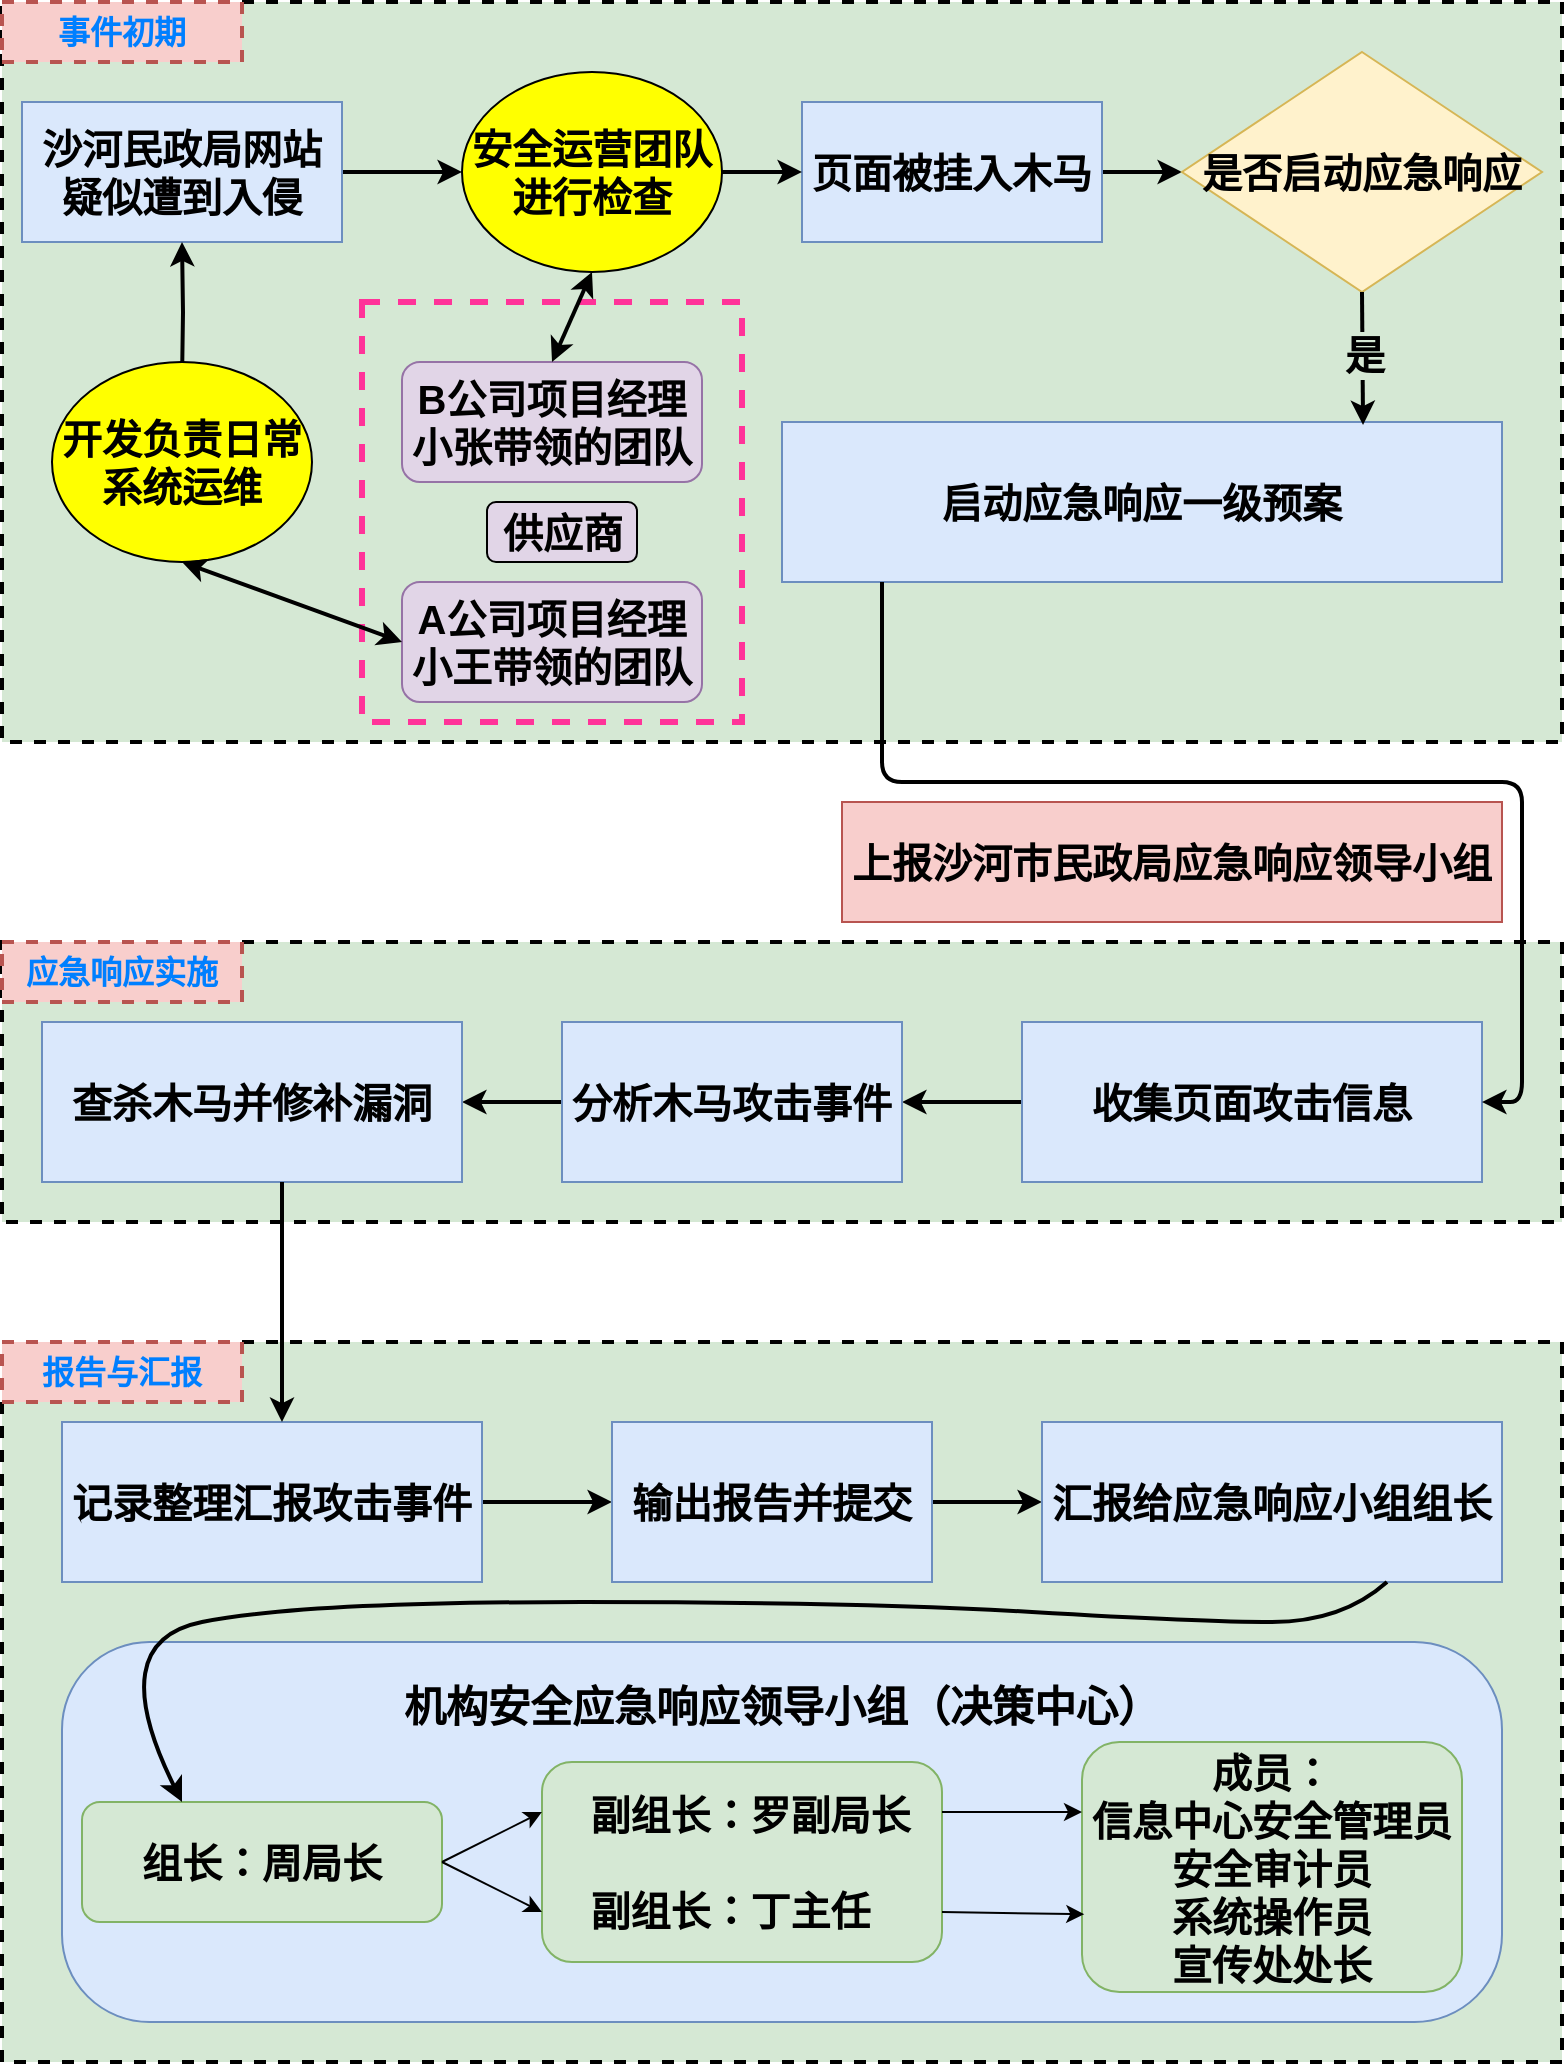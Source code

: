 <mxfile version="15.0.3" type="github"><diagram id="8XDpt3jd6d8WKyGOwHS5" name="第 1 页"><mxGraphModel dx="1038" dy="547" grid="1" gridSize="10" guides="1" tooltips="1" connect="1" arrows="1" fold="1" page="1" pageScale="1" pageWidth="827" pageHeight="1169" background="#ffffff" math="0" shadow="0"><root><mxCell id="0"/><mxCell id="1" parent="0"/><mxCell id="aA0rcjM5cAi_n5jGCMjC-2" value="" style="whiteSpace=wrap;html=1;dashed=1;fillColor=#d5e8d4;strokeWidth=2;" parent="1" vertex="1"><mxGeometry x="40" y="120" width="780" height="370" as="geometry"/></mxCell><mxCell id="aA0rcjM5cAi_n5jGCMjC-4" value="&lt;font style=&quot;font-size: 16px&quot; color=&quot;#007fff&quot;&gt;&lt;b&gt;事件初期&lt;/b&gt;&lt;/font&gt;" style="whiteSpace=wrap;html=1;dashed=1;strokeWidth=2;fillColor=#f8cecc;strokeColor=#b85450;" parent="1" vertex="1"><mxGeometry x="40" y="120" width="120" height="30" as="geometry"/></mxCell><mxCell id="aA0rcjM5cAi_n5jGCMjC-72" value="" style="edgeStyle=orthogonalEdgeStyle;rounded=0;orthogonalLoop=1;jettySize=auto;html=1;labelBackgroundColor=none;strokeWidth=2;fillColor=#00FFFF;" parent="1" source="aA0rcjM5cAi_n5jGCMjC-7" target="aA0rcjM5cAi_n5jGCMjC-55" edge="1"><mxGeometry relative="1" as="geometry"/></mxCell><mxCell id="aA0rcjM5cAi_n5jGCMjC-7" value="&lt;font style=&quot;font-size: 20px&quot;&gt;&lt;b&gt;沙河民政局网站疑似遭到入侵&lt;/b&gt;&lt;/font&gt;" style="whiteSpace=wrap;html=1;strokeWidth=1;fillColor=#dae8fc;strokeColor=#6c8ebf;" parent="1" vertex="1"><mxGeometry x="50" y="170" width="160" height="70" as="geometry"/></mxCell><mxCell id="aA0rcjM5cAi_n5jGCMjC-13" value="&lt;font style=&quot;font-size: 20px&quot;&gt;&lt;b&gt;启动应急响应一级预案&lt;/b&gt;&lt;/font&gt;" style="whiteSpace=wrap;html=1;strokeWidth=1;fillColor=#dae8fc;strokeColor=#6c8ebf;" parent="1" vertex="1"><mxGeometry x="430" y="330" width="360" height="80" as="geometry"/></mxCell><mxCell id="aA0rcjM5cAi_n5jGCMjC-15" value="" style="whiteSpace=wrap;html=1;strokeWidth=2;dashed=1;fillColor=#d5e8d4;" parent="1" vertex="1"><mxGeometry x="40" y="590" width="780" height="140" as="geometry"/></mxCell><mxCell id="aA0rcjM5cAi_n5jGCMjC-21" value="" style="edgeStyle=orthogonalEdgeStyle;orthogonalLoop=1;jettySize=auto;html=1;strokeWidth=2;" parent="1" source="aA0rcjM5cAi_n5jGCMjC-17" target="aA0rcjM5cAi_n5jGCMjC-20" edge="1"><mxGeometry relative="1" as="geometry"/></mxCell><mxCell id="aA0rcjM5cAi_n5jGCMjC-17" value="&lt;font style=&quot;font-size: 20px&quot;&gt;&lt;b&gt;收集页面攻击信息&lt;/b&gt;&lt;/font&gt;" style="whiteSpace=wrap;html=1;strokeWidth=1;fillColor=#dae8fc;strokeColor=#6c8ebf;" parent="1" vertex="1"><mxGeometry x="550" y="630" width="230" height="80" as="geometry"/></mxCell><mxCell id="aA0rcjM5cAi_n5jGCMjC-19" style="edgeStyle=orthogonalEdgeStyle;orthogonalLoop=1;jettySize=auto;html=1;strokeWidth=2;" parent="1" source="aA0rcjM5cAi_n5jGCMjC-13" target="aA0rcjM5cAi_n5jGCMjC-17" edge="1"><mxGeometry relative="1" as="geometry"><Array as="points"><mxPoint x="480" y="510"/><mxPoint x="800" y="510"/><mxPoint x="800" y="670"/></Array></mxGeometry></mxCell><mxCell id="aA0rcjM5cAi_n5jGCMjC-23" value="" style="edgeStyle=orthogonalEdgeStyle;orthogonalLoop=1;jettySize=auto;html=1;strokeWidth=2;" parent="1" source="aA0rcjM5cAi_n5jGCMjC-20" target="aA0rcjM5cAi_n5jGCMjC-22" edge="1"><mxGeometry relative="1" as="geometry"/></mxCell><mxCell id="aA0rcjM5cAi_n5jGCMjC-20" value="&lt;font style=&quot;font-size: 20px&quot;&gt;&lt;b&gt;分析木马攻击事件&lt;/b&gt;&lt;/font&gt;" style="whiteSpace=wrap;html=1;strokeColor=#6c8ebf;strokeWidth=1;fillColor=#dae8fc;" parent="1" vertex="1"><mxGeometry x="320" y="630" width="170" height="80" as="geometry"/></mxCell><mxCell id="aA0rcjM5cAi_n5jGCMjC-22" value="&lt;b&gt;&lt;font style=&quot;font-size: 20px&quot;&gt;查杀木马并修补漏洞&lt;/font&gt;&lt;/b&gt;" style="whiteSpace=wrap;html=1;strokeColor=#6c8ebf;strokeWidth=1;fillColor=#dae8fc;" parent="1" vertex="1"><mxGeometry x="60" y="630" width="210" height="80" as="geometry"/></mxCell><mxCell id="aA0rcjM5cAi_n5jGCMjC-24" value="&lt;font style=&quot;font-size: 16px&quot; color=&quot;#007fff&quot;&gt;&lt;b&gt;应急响应实施&lt;/b&gt;&lt;/font&gt;" style="whiteSpace=wrap;html=1;dashed=1;strokeWidth=2;fillColor=#f8cecc;strokeColor=#b85450;" parent="1" vertex="1"><mxGeometry x="40" y="590" width="120" height="30" as="geometry"/></mxCell><mxCell id="aA0rcjM5cAi_n5jGCMjC-25" value="" style="whiteSpace=wrap;html=1;dashed=1;fillColor=#d5e8d4;strokeWidth=2;" parent="1" vertex="1"><mxGeometry x="40" y="790" width="780" height="360" as="geometry"/></mxCell><mxCell id="aA0rcjM5cAi_n5jGCMjC-26" value="&lt;font color=&quot;#007fff&quot; size=&quot;1&quot;&gt;&lt;b style=&quot;font-size: 16px&quot;&gt;报告与汇报&lt;/b&gt;&lt;/font&gt;" style="whiteSpace=wrap;html=1;dashed=1;strokeWidth=2;fillColor=#f8cecc;strokeColor=#b85450;" parent="1" vertex="1"><mxGeometry x="40" y="790" width="120" height="30" as="geometry"/></mxCell><mxCell id="aA0rcjM5cAi_n5jGCMjC-39" value="" style="edgeStyle=orthogonalEdgeStyle;orthogonalLoop=1;jettySize=auto;html=1;strokeWidth=2;" parent="1" source="aA0rcjM5cAi_n5jGCMjC-28" target="aA0rcjM5cAi_n5jGCMjC-38" edge="1"><mxGeometry relative="1" as="geometry"/></mxCell><mxCell id="aA0rcjM5cAi_n5jGCMjC-28" value="&lt;font style=&quot;font-size: 20px&quot;&gt;&lt;b&gt;记录整理汇报攻击事件&lt;/b&gt;&lt;/font&gt;" style="whiteSpace=wrap;html=1;strokeColor=#6c8ebf;strokeWidth=1;fillColor=#dae8fc;" parent="1" vertex="1"><mxGeometry x="70" y="830" width="210" height="80" as="geometry"/></mxCell><mxCell id="aA0rcjM5cAi_n5jGCMjC-29" style="edgeStyle=orthogonalEdgeStyle;orthogonalLoop=1;jettySize=auto;html=1;strokeWidth=2;" parent="1" source="aA0rcjM5cAi_n5jGCMjC-22" target="aA0rcjM5cAi_n5jGCMjC-28" edge="1"><mxGeometry relative="1" as="geometry"><Array as="points"><mxPoint x="180" y="780"/><mxPoint x="180" y="780"/></Array></mxGeometry></mxCell><mxCell id="aA0rcjM5cAi_n5jGCMjC-41" value="" style="edgeStyle=orthogonalEdgeStyle;orthogonalLoop=1;jettySize=auto;html=1;strokeWidth=2;" parent="1" source="aA0rcjM5cAi_n5jGCMjC-38" target="aA0rcjM5cAi_n5jGCMjC-40" edge="1"><mxGeometry relative="1" as="geometry"/></mxCell><mxCell id="aA0rcjM5cAi_n5jGCMjC-38" value="&lt;b&gt;&lt;font style=&quot;font-size: 20px&quot;&gt;输出报告并提交&lt;/font&gt;&lt;/b&gt;" style="whiteSpace=wrap;html=1;strokeColor=#6c8ebf;strokeWidth=1;fillColor=#dae8fc;" parent="1" vertex="1"><mxGeometry x="345" y="830" width="160" height="80" as="geometry"/></mxCell><mxCell id="aA0rcjM5cAi_n5jGCMjC-40" value="&lt;font style=&quot;font-size: 20px&quot;&gt;&lt;b&gt;汇报给应急响应小组组长&lt;/b&gt;&lt;/font&gt;" style="whiteSpace=wrap;html=1;strokeColor=#6c8ebf;strokeWidth=1;fillColor=#dae8fc;" parent="1" vertex="1"><mxGeometry x="560" y="830" width="230" height="80" as="geometry"/></mxCell><mxCell id="aA0rcjM5cAi_n5jGCMjC-48" style="edgeStyle=orthogonalEdgeStyle;rounded=0;orthogonalLoop=1;jettySize=auto;html=1;exitX=1;exitY=0.5;exitDx=0;exitDy=0;entryX=0;entryY=0.5;entryDx=0;entryDy=0;strokeWidth=2;" parent="1" source="aA0rcjM5cAi_n5jGCMjC-43" target="aA0rcjM5cAi_n5jGCMjC-45" edge="1"><mxGeometry relative="1" as="geometry"/></mxCell><mxCell id="aA0rcjM5cAi_n5jGCMjC-43" value="&lt;b&gt;&lt;font style=&quot;font-size: 20px&quot;&gt;页面被挂入木马&lt;/font&gt;&lt;/b&gt;" style="rounded=0;whiteSpace=wrap;html=1;strokeColor=#6c8ebf;strokeWidth=1;labelBorderColor=none;fillColor=#dae8fc;" parent="1" vertex="1"><mxGeometry x="440" y="170" width="150" height="70" as="geometry"/></mxCell><mxCell id="aA0rcjM5cAi_n5jGCMjC-45" value="&lt;font style=&quot;font-size: 20px&quot;&gt;&lt;b&gt;是否启动应急响应&lt;/b&gt;&lt;/font&gt;" style="rhombus;whiteSpace=wrap;html=1;strokeColor=#d6b656;strokeWidth=1;fillColor=#fff2cc;" parent="1" vertex="1"><mxGeometry x="630" y="145" width="180" height="120" as="geometry"/></mxCell><mxCell id="aA0rcjM5cAi_n5jGCMjC-74" value="" style="edgeStyle=orthogonalEdgeStyle;rounded=0;orthogonalLoop=1;jettySize=auto;html=1;labelBackgroundColor=none;strokeWidth=2;fillColor=#00FFFF;" parent="1" source="aA0rcjM5cAi_n5jGCMjC-55" target="aA0rcjM5cAi_n5jGCMjC-43" edge="1"><mxGeometry relative="1" as="geometry"/></mxCell><mxCell id="aA0rcjM5cAi_n5jGCMjC-55" value="&lt;font style=&quot;font-size: 20px&quot;&gt;&lt;b&gt;安全运营团队进行检查&lt;/b&gt;&lt;/font&gt;" style="ellipse;whiteSpace=wrap;html=1;strokeColor=#000000;strokeWidth=1;fillColor=#FFFF00;" parent="1" vertex="1"><mxGeometry x="270" y="155" width="130" height="100" as="geometry"/></mxCell><mxCell id="aA0rcjM5cAi_n5jGCMjC-63" value="" style="endArrow=classic;html=1;strokeWidth=2;fillColor=#00FFFF;exitX=0.5;exitY=1;exitDx=0;exitDy=0;labelBackgroundColor=none;entryX=0.807;entryY=0.019;entryDx=0;entryDy=0;entryPerimeter=0;" parent="1" source="aA0rcjM5cAi_n5jGCMjC-45" target="aA0rcjM5cAi_n5jGCMjC-13" edge="1"><mxGeometry relative="1" as="geometry"><mxPoint x="370" y="360" as="sourcePoint"/><mxPoint x="720" y="310" as="targetPoint"/></mxGeometry></mxCell><mxCell id="aA0rcjM5cAi_n5jGCMjC-64" value="&lt;b&gt;&lt;font style=&quot;font-size: 20px&quot;&gt;是&lt;/font&gt;&lt;/b&gt;" style="edgeLabel;resizable=0;html=1;align=center;verticalAlign=middle;labelBackgroundColor=#d5e8d4;" parent="aA0rcjM5cAi_n5jGCMjC-63" connectable="0" vertex="1"><mxGeometry relative="1" as="geometry"><mxPoint y="-3" as="offset"/></mxGeometry></mxCell><mxCell id="aA0rcjM5cAi_n5jGCMjC-79" value="" style="edgeStyle=orthogonalEdgeStyle;rounded=0;orthogonalLoop=1;jettySize=auto;html=1;labelBackgroundColor=none;strokeWidth=2;fillColor=#00FFFF;" parent="1" target="aA0rcjM5cAi_n5jGCMjC-7" edge="1"><mxGeometry relative="1" as="geometry"><mxPoint x="130" y="310" as="sourcePoint"/></mxGeometry></mxCell><mxCell id="aA0rcjM5cAi_n5jGCMjC-82" value="&lt;font style=&quot;font-size: 20px&quot;&gt;&lt;b&gt;开发&lt;/b&gt;&lt;/font&gt;&lt;span style=&quot;font-size: 20px&quot;&gt;&lt;b&gt;负责日常系统运维&lt;/b&gt;&lt;/span&gt;" style="ellipse;whiteSpace=wrap;html=1;strokeColor=#000000;strokeWidth=1;fillColor=#FFFF00;" parent="1" vertex="1"><mxGeometry x="65" y="300" width="130" height="100" as="geometry"/></mxCell><mxCell id="aA0rcjM5cAi_n5jGCMjC-85" value="" style="rounded=0;whiteSpace=wrap;html=1;labelBackgroundColor=#d5e8d4;strokeWidth=3;fillColor=#d5e8d4;dashed=1;strokeColor=#FF3399;" parent="1" vertex="1"><mxGeometry x="220" y="270" width="190" height="210" as="geometry"/></mxCell><mxCell id="aA0rcjM5cAi_n5jGCMjC-81" value="&lt;div&gt;&lt;span style=&quot;font-size: 20px&quot;&gt;&lt;b&gt;B公&lt;/b&gt;&lt;/span&gt;&lt;b style=&quot;font-size: 20px&quot;&gt;司项目经理小张带领的团队&lt;/b&gt;&lt;/div&gt;" style="rounded=1;whiteSpace=wrap;html=1;labelBackgroundColor=#none;strokeColor=#9673a6;strokeWidth=1;fillColor=#e1d5e7;" parent="1" vertex="1"><mxGeometry x="240" y="300" width="150" height="60" as="geometry"/></mxCell><mxCell id="aA0rcjM5cAi_n5jGCMjC-80" value="&lt;b&gt;&lt;font style=&quot;font-size: 20px&quot;&gt;A公司项目经理小王带领的团队&lt;/font&gt;&lt;/b&gt;" style="rounded=1;whiteSpace=wrap;html=1;labelBackgroundColor=#none;strokeColor=#9673a6;strokeWidth=1;fillColor=#e1d5e7;" parent="1" vertex="1"><mxGeometry x="240" y="410" width="150" height="60" as="geometry"/></mxCell><mxCell id="aA0rcjM5cAi_n5jGCMjC-84" value="" style="endArrow=classic;startArrow=classic;html=1;strokeWidth=2;exitX=0.5;exitY=1;exitDx=0;exitDy=0;entryX=0;entryY=0.5;entryDx=0;entryDy=0;" parent="1" source="aA0rcjM5cAi_n5jGCMjC-82" target="aA0rcjM5cAi_n5jGCMjC-80" edge="1"><mxGeometry width="50" height="50" relative="1" as="geometry"><mxPoint x="410" y="280" as="sourcePoint"/><mxPoint x="460" y="230" as="targetPoint"/></mxGeometry></mxCell><mxCell id="aA0rcjM5cAi_n5jGCMjC-83" value="" style="endArrow=classic;startArrow=classic;html=1;entryX=0.5;entryY=1;entryDx=0;entryDy=0;exitX=0.5;exitY=0;exitDx=0;exitDy=0;strokeWidth=2;" parent="1" source="aA0rcjM5cAi_n5jGCMjC-81" target="aA0rcjM5cAi_n5jGCMjC-55" edge="1"><mxGeometry width="50" height="50" relative="1" as="geometry"><mxPoint x="380" y="310" as="sourcePoint"/><mxPoint x="460" y="230" as="targetPoint"/></mxGeometry></mxCell><mxCell id="aA0rcjM5cAi_n5jGCMjC-87" value="&lt;b&gt;&lt;font style=&quot;font-size: 20px&quot;&gt;供应商&lt;/font&gt;&lt;/b&gt;" style="rounded=1;whiteSpace=wrap;html=1;labelBackgroundColor=#none;strokeWidth=1;fillColor=#e1d5e7;" parent="1" vertex="1"><mxGeometry x="282.5" y="370" width="75" height="30" as="geometry"/></mxCell><mxCell id="aA0rcjM5cAi_n5jGCMjC-91" value="&lt;font style=&quot;font-size: 20px&quot;&gt;&lt;b&gt;上报沙河市民政局应急响应领导小组&lt;/b&gt;&lt;/font&gt;" style="rounded=0;whiteSpace=wrap;html=1;labelBackgroundColor=#none;strokeColor=#b85450;strokeWidth=1;fillColor=#f8cecc;" parent="1" vertex="1"><mxGeometry x="460" y="520" width="330" height="60" as="geometry"/></mxCell><mxCell id="aA0rcjM5cAi_n5jGCMjC-92" value="&lt;font style=&quot;font-size: 21px&quot;&gt;&lt;b&gt;机构安全应急响应领导小组（决策中心）&lt;br&gt;&lt;br&gt;&lt;br&gt;&lt;br&gt;&lt;br&gt;&lt;/b&gt;&lt;br&gt;&lt;/font&gt;" style="rounded=1;whiteSpace=wrap;html=1;fillColor=#dae8fc;strokeColor=#6c8ebf;glass=0;arcSize=23;" parent="1" vertex="1"><mxGeometry x="70" y="940" width="720" height="190" as="geometry"/></mxCell><mxCell id="aA0rcjM5cAi_n5jGCMjC-93" value="&lt;font style=&quot;font-size: 20px&quot;&gt;&lt;b&gt;组长：周局长&lt;/b&gt;&lt;/font&gt;" style="rounded=1;whiteSpace=wrap;html=1;fillColor=#d5e8d4;strokeColor=#82b366;" parent="1" vertex="1"><mxGeometry x="80" y="1020" width="180" height="60" as="geometry"/></mxCell><mxCell id="aA0rcjM5cAi_n5jGCMjC-94" value="&lt;font style=&quot;font-size: 20px&quot;&gt;&lt;b&gt;&amp;nbsp; &amp;nbsp; 副组长：罗副局长&lt;br&gt;&lt;br&gt;&amp;nbsp; &amp;nbsp; 副组长：丁主任&lt;/b&gt;&lt;/font&gt;" style="rounded=1;whiteSpace=wrap;html=1;glass=0;fillColor=#d5e8d4;strokeColor=#82b366;align=left;" parent="1" vertex="1"><mxGeometry x="310" y="1000" width="200" height="100" as="geometry"/></mxCell><mxCell id="aA0rcjM5cAi_n5jGCMjC-95" value="&lt;div&gt;&lt;b style=&quot;font-size: 20px&quot;&gt;成员：&lt;/b&gt;&lt;/div&gt;&lt;div&gt;&lt;span style=&quot;font-size: 20px&quot;&gt;&lt;b&gt;信息中心安全管理员&lt;/b&gt;&lt;/span&gt;&lt;/div&gt;&lt;div&gt;&lt;b style=&quot;font-size: 20px&quot;&gt;安全审计员&lt;/b&gt;&lt;/div&gt;&lt;div&gt;&lt;span style=&quot;font-size: 20px&quot;&gt;&lt;b&gt;系统操作员&lt;/b&gt;&lt;/span&gt;&lt;/div&gt;&lt;div&gt;&lt;b style=&quot;font-size: 20px&quot;&gt;宣传&lt;/b&gt;&lt;b style=&quot;font-size: 20px&quot;&gt;处处长&lt;/b&gt;&lt;/div&gt;" style="rounded=1;whiteSpace=wrap;html=1;glass=0;fillColor=#d5e8d4;strokeColor=#82b366;align=center;" parent="1" vertex="1"><mxGeometry x="580" y="990" width="190" height="125" as="geometry"/></mxCell><mxCell id="aA0rcjM5cAi_n5jGCMjC-96" value="" style="endArrow=classic;html=1;entryX=0;entryY=0.25;entryDx=0;entryDy=0;" parent="1" target="aA0rcjM5cAi_n5jGCMjC-94" edge="1"><mxGeometry width="50" height="50" relative="1" as="geometry"><mxPoint x="260" y="1050" as="sourcePoint"/><mxPoint x="310" y="1000" as="targetPoint"/></mxGeometry></mxCell><mxCell id="aA0rcjM5cAi_n5jGCMjC-97" value="" style="endArrow=classic;html=1;exitX=1;exitY=0.5;exitDx=0;exitDy=0;entryX=0;entryY=0.75;entryDx=0;entryDy=0;" parent="1" source="aA0rcjM5cAi_n5jGCMjC-93" target="aA0rcjM5cAi_n5jGCMjC-94" edge="1"><mxGeometry width="50" height="50" relative="1" as="geometry"><mxPoint x="260" y="1110" as="sourcePoint"/><mxPoint x="310" y="1060" as="targetPoint"/></mxGeometry></mxCell><mxCell id="aA0rcjM5cAi_n5jGCMjC-98" value="" style="endArrow=classic;html=1;exitX=1;exitY=0.25;exitDx=0;exitDy=0;" parent="1" source="aA0rcjM5cAi_n5jGCMjC-94" edge="1"><mxGeometry width="50" height="50" relative="1" as="geometry"><mxPoint x="460" y="1170" as="sourcePoint"/><mxPoint x="580" y="1025" as="targetPoint"/></mxGeometry></mxCell><mxCell id="aA0rcjM5cAi_n5jGCMjC-99" value="" style="endArrow=classic;html=1;exitX=1;exitY=0.75;exitDx=0;exitDy=0;entryX=0.006;entryY=0.689;entryDx=0;entryDy=0;entryPerimeter=0;" parent="1" source="aA0rcjM5cAi_n5jGCMjC-94" target="aA0rcjM5cAi_n5jGCMjC-95" edge="1"><mxGeometry width="50" height="50" relative="1" as="geometry"><mxPoint x="460" y="1170" as="sourcePoint"/><mxPoint x="510" y="1120" as="targetPoint"/></mxGeometry></mxCell><mxCell id="aA0rcjM5cAi_n5jGCMjC-101" value="" style="curved=1;endArrow=classic;html=1;strokeWidth=2;exitX=0.75;exitY=1;exitDx=0;exitDy=0;" parent="1" source="aA0rcjM5cAi_n5jGCMjC-40" edge="1"><mxGeometry width="50" height="50" relative="1" as="geometry"><mxPoint x="550" y="920" as="sourcePoint"/><mxPoint x="130" y="1020" as="targetPoint"/><Array as="points"><mxPoint x="710" y="930"/><mxPoint x="640" y="930"/><mxPoint x="470" y="920"/><mxPoint x="190" y="920"/><mxPoint x="90" y="940"/></Array></mxGeometry></mxCell></root></mxGraphModel></diagram></mxfile>
